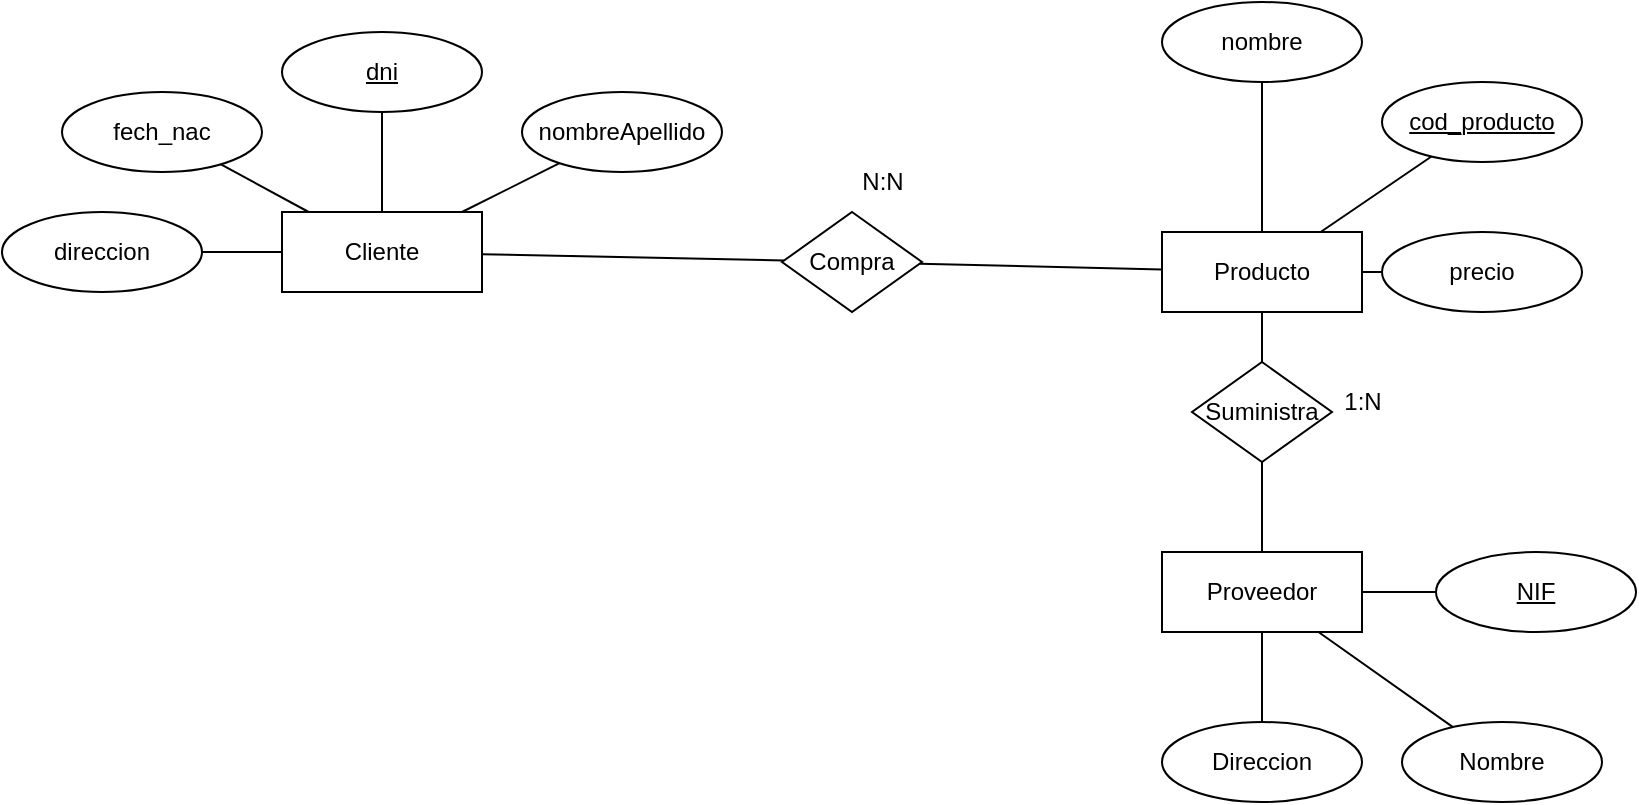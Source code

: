<mxfile version="14.6.13" type="device"><diagram id="YrLr4jVY7q9N8knbfQF7" name="Page-1"><mxGraphModel dx="1013" dy="687" grid="1" gridSize="10" guides="1" tooltips="1" connect="1" arrows="1" fold="1" page="1" pageScale="1" pageWidth="827" pageHeight="1169" math="0" shadow="0"><root><mxCell id="0"/><mxCell id="1" parent="0"/><mxCell id="ozmF3v8pzM96VZjHiOdI-1" value="Cliente" style="whiteSpace=wrap;html=1;align=center;" vertex="1" parent="1"><mxGeometry x="150" y="135" width="100" height="40" as="geometry"/></mxCell><mxCell id="ozmF3v8pzM96VZjHiOdI-2" value="direccion" style="ellipse;whiteSpace=wrap;html=1;align=center;" vertex="1" parent="1"><mxGeometry x="10" y="135" width="100" height="40" as="geometry"/></mxCell><mxCell id="ozmF3v8pzM96VZjHiOdI-3" value="fech_nac" style="ellipse;whiteSpace=wrap;html=1;align=center;" vertex="1" parent="1"><mxGeometry x="40" y="75" width="100" height="40" as="geometry"/></mxCell><mxCell id="ozmF3v8pzM96VZjHiOdI-4" value="dni" style="ellipse;whiteSpace=wrap;html=1;align=center;fontStyle=4;" vertex="1" parent="1"><mxGeometry x="150" y="45" width="100" height="40" as="geometry"/></mxCell><mxCell id="ozmF3v8pzM96VZjHiOdI-5" value="nombreApellido" style="ellipse;whiteSpace=wrap;html=1;align=center;" vertex="1" parent="1"><mxGeometry x="270" y="75" width="100" height="40" as="geometry"/></mxCell><mxCell id="ozmF3v8pzM96VZjHiOdI-6" value="" style="endArrow=none;html=1;rounded=0;" edge="1" parent="1" source="ozmF3v8pzM96VZjHiOdI-2" target="ozmF3v8pzM96VZjHiOdI-1"><mxGeometry relative="1" as="geometry"><mxPoint x="270" y="125" as="sourcePoint"/><mxPoint x="160" y="155" as="targetPoint"/></mxGeometry></mxCell><mxCell id="ozmF3v8pzM96VZjHiOdI-7" value="" style="endArrow=none;html=1;rounded=0;" edge="1" parent="1" source="ozmF3v8pzM96VZjHiOdI-3" target="ozmF3v8pzM96VZjHiOdI-1"><mxGeometry relative="1" as="geometry"><mxPoint x="270" y="125" as="sourcePoint"/><mxPoint x="430" y="125" as="targetPoint"/></mxGeometry></mxCell><mxCell id="ozmF3v8pzM96VZjHiOdI-8" value="" style="endArrow=none;html=1;rounded=0;" edge="1" parent="1" source="ozmF3v8pzM96VZjHiOdI-4" target="ozmF3v8pzM96VZjHiOdI-1"><mxGeometry relative="1" as="geometry"><mxPoint x="129.481" y="121.154" as="sourcePoint"/><mxPoint x="173.333" y="145" as="targetPoint"/></mxGeometry></mxCell><mxCell id="ozmF3v8pzM96VZjHiOdI-9" value="" style="endArrow=none;html=1;rounded=0;" edge="1" parent="1" source="ozmF3v8pzM96VZjHiOdI-5" target="ozmF3v8pzM96VZjHiOdI-1"><mxGeometry relative="1" as="geometry"><mxPoint x="139.481" y="131.154" as="sourcePoint"/><mxPoint x="183.333" y="155" as="targetPoint"/></mxGeometry></mxCell><mxCell id="ozmF3v8pzM96VZjHiOdI-10" value="" style="endArrow=none;html=1;rounded=0;" edge="1" parent="1" source="ozmF3v8pzM96VZjHiOdI-1" target="ozmF3v8pzM96VZjHiOdI-11"><mxGeometry relative="1" as="geometry"><mxPoint x="270" y="125" as="sourcePoint"/><mxPoint x="200" y="245" as="targetPoint"/></mxGeometry></mxCell><mxCell id="ozmF3v8pzM96VZjHiOdI-11" value="Compra" style="shape=rhombus;perimeter=rhombusPerimeter;whiteSpace=wrap;html=1;align=center;" vertex="1" parent="1"><mxGeometry x="400" y="135" width="70" height="50" as="geometry"/></mxCell><mxCell id="ozmF3v8pzM96VZjHiOdI-12" value="" style="endArrow=none;html=1;rounded=0;" edge="1" parent="1" source="ozmF3v8pzM96VZjHiOdI-11" target="ozmF3v8pzM96VZjHiOdI-13"><mxGeometry relative="1" as="geometry"><mxPoint x="345" y="195" as="sourcePoint"/><mxPoint x="200" y="300" as="targetPoint"/></mxGeometry></mxCell><mxCell id="ozmF3v8pzM96VZjHiOdI-13" value="Producto" style="whiteSpace=wrap;html=1;align=center;" vertex="1" parent="1"><mxGeometry x="590" y="145" width="100" height="40" as="geometry"/></mxCell><mxCell id="ozmF3v8pzM96VZjHiOdI-15" value="nombre" style="ellipse;whiteSpace=wrap;html=1;align=center;" vertex="1" parent="1"><mxGeometry x="590" y="30" width="100" height="40" as="geometry"/></mxCell><mxCell id="ozmF3v8pzM96VZjHiOdI-16" value="cod_producto" style="ellipse;whiteSpace=wrap;html=1;align=center;fontStyle=4;" vertex="1" parent="1"><mxGeometry x="700" y="70" width="100" height="40" as="geometry"/></mxCell><mxCell id="ozmF3v8pzM96VZjHiOdI-17" value="precio" style="ellipse;whiteSpace=wrap;html=1;align=center;" vertex="1" parent="1"><mxGeometry x="700" y="145" width="100" height="40" as="geometry"/></mxCell><mxCell id="ozmF3v8pzM96VZjHiOdI-19" value="" style="endArrow=none;html=1;rounded=0;" edge="1" parent="1" source="ozmF3v8pzM96VZjHiOdI-15" target="ozmF3v8pzM96VZjHiOdI-13"><mxGeometry relative="1" as="geometry"><mxPoint x="710" y="135" as="sourcePoint"/><mxPoint x="870" y="135" as="targetPoint"/></mxGeometry></mxCell><mxCell id="ozmF3v8pzM96VZjHiOdI-20" value="" style="endArrow=none;html=1;rounded=0;" edge="1" parent="1" source="ozmF3v8pzM96VZjHiOdI-16" target="ozmF3v8pzM96VZjHiOdI-13"><mxGeometry relative="1" as="geometry"><mxPoint x="569.481" y="131.154" as="sourcePoint"/><mxPoint x="613.333" y="155" as="targetPoint"/></mxGeometry></mxCell><mxCell id="ozmF3v8pzM96VZjHiOdI-21" value="" style="endArrow=none;html=1;rounded=0;" edge="1" parent="1" source="ozmF3v8pzM96VZjHiOdI-17" target="ozmF3v8pzM96VZjHiOdI-13"><mxGeometry relative="1" as="geometry"><mxPoint x="579.481" y="141.154" as="sourcePoint"/><mxPoint x="623.333" y="165" as="targetPoint"/></mxGeometry></mxCell><mxCell id="ozmF3v8pzM96VZjHiOdI-22" value="" style="endArrow=none;html=1;rounded=0;" edge="1" parent="1" source="ozmF3v8pzM96VZjHiOdI-13" target="ozmF3v8pzM96VZjHiOdI-23"><mxGeometry relative="1" as="geometry"><mxPoint x="710" y="135" as="sourcePoint"/><mxPoint x="640" y="255" as="targetPoint"/></mxGeometry></mxCell><mxCell id="ozmF3v8pzM96VZjHiOdI-23" value="Suministra" style="shape=rhombus;perimeter=rhombusPerimeter;whiteSpace=wrap;html=1;align=center;" vertex="1" parent="1"><mxGeometry x="605" y="210" width="70" height="50" as="geometry"/></mxCell><mxCell id="ozmF3v8pzM96VZjHiOdI-24" value="" style="endArrow=none;html=1;rounded=0;exitX=0.5;exitY=1;exitDx=0;exitDy=0;" edge="1" parent="1" source="ozmF3v8pzM96VZjHiOdI-23"><mxGeometry relative="1" as="geometry"><mxPoint x="785" y="205" as="sourcePoint"/><mxPoint x="640" y="310" as="targetPoint"/></mxGeometry></mxCell><mxCell id="ozmF3v8pzM96VZjHiOdI-25" value="Proveedor" style="whiteSpace=wrap;html=1;align=center;" vertex="1" parent="1"><mxGeometry x="590" y="305" width="100" height="40" as="geometry"/></mxCell><mxCell id="ozmF3v8pzM96VZjHiOdI-27" value="Direccion" style="ellipse;whiteSpace=wrap;html=1;align=center;" vertex="1" parent="1"><mxGeometry x="590" y="390" width="100" height="40" as="geometry"/></mxCell><mxCell id="ozmF3v8pzM96VZjHiOdI-28" value="NIF" style="ellipse;whiteSpace=wrap;html=1;align=center;fontStyle=4;" vertex="1" parent="1"><mxGeometry x="727" y="305" width="100" height="40" as="geometry"/></mxCell><mxCell id="ozmF3v8pzM96VZjHiOdI-29" value="Nombre" style="ellipse;whiteSpace=wrap;html=1;align=center;" vertex="1" parent="1"><mxGeometry x="710" y="390" width="100" height="40" as="geometry"/></mxCell><mxCell id="ozmF3v8pzM96VZjHiOdI-31" value="" style="endArrow=none;html=1;rounded=0;" edge="1" parent="1" source="ozmF3v8pzM96VZjHiOdI-27" target="ozmF3v8pzM96VZjHiOdI-25"><mxGeometry relative="1" as="geometry"><mxPoint x="710" y="295" as="sourcePoint"/><mxPoint x="870" y="295" as="targetPoint"/></mxGeometry></mxCell><mxCell id="ozmF3v8pzM96VZjHiOdI-32" value="" style="endArrow=none;html=1;rounded=0;" edge="1" parent="1" source="ozmF3v8pzM96VZjHiOdI-28" target="ozmF3v8pzM96VZjHiOdI-25"><mxGeometry relative="1" as="geometry"><mxPoint x="569.481" y="291.154" as="sourcePoint"/><mxPoint x="613.333" y="315" as="targetPoint"/></mxGeometry></mxCell><mxCell id="ozmF3v8pzM96VZjHiOdI-33" value="" style="endArrow=none;html=1;rounded=0;" edge="1" parent="1" source="ozmF3v8pzM96VZjHiOdI-29" target="ozmF3v8pzM96VZjHiOdI-25"><mxGeometry relative="1" as="geometry"><mxPoint x="579.481" y="301.154" as="sourcePoint"/><mxPoint x="623.333" y="325" as="targetPoint"/></mxGeometry></mxCell><mxCell id="ozmF3v8pzM96VZjHiOdI-36" value="1:N" style="text;html=1;align=center;verticalAlign=middle;resizable=0;points=[];autosize=1;strokeColor=none;" vertex="1" parent="1"><mxGeometry x="675" y="220" width="30" height="20" as="geometry"/></mxCell><mxCell id="ozmF3v8pzM96VZjHiOdI-37" value="N:N" style="text;html=1;align=center;verticalAlign=middle;resizable=0;points=[];autosize=1;strokeColor=none;" vertex="1" parent="1"><mxGeometry x="430" y="110" width="40" height="20" as="geometry"/></mxCell></root></mxGraphModel></diagram></mxfile>